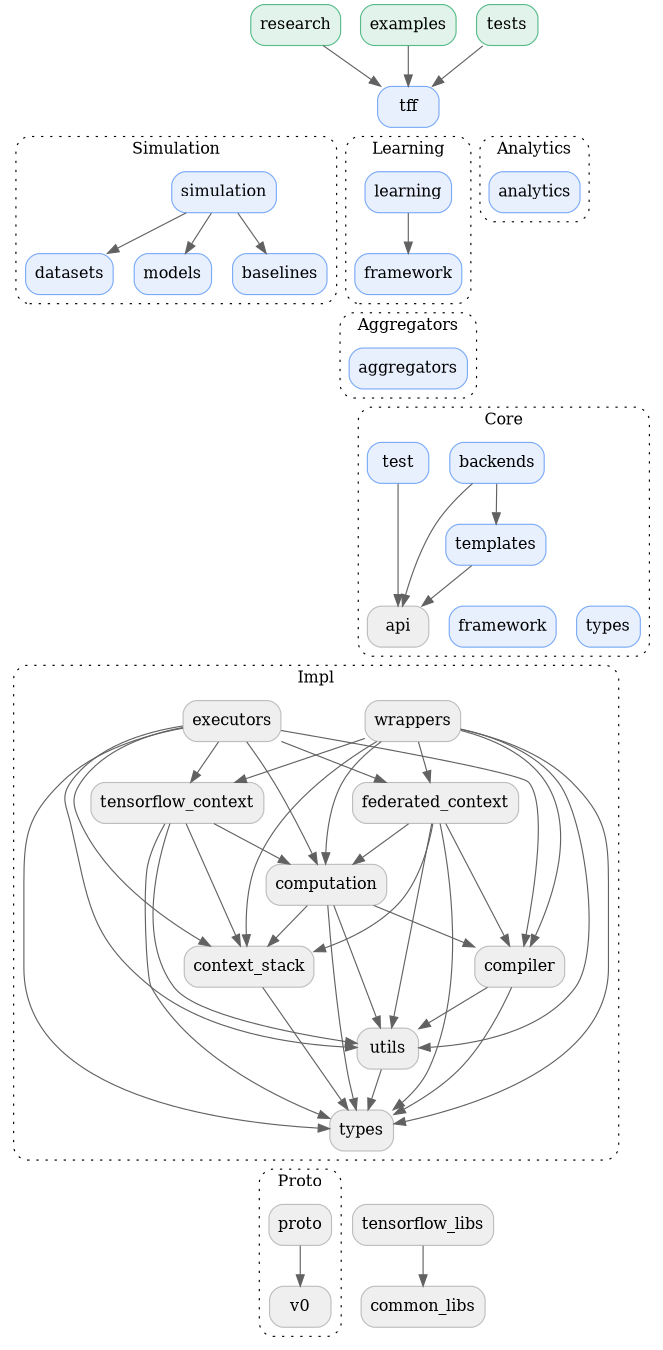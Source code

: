 digraph {
  graph [style="dotted,rounded", size="9 100"]
  node [shape="box", style="rounded,filled", fillcolor="#efefef", color="#bdbdbd"]
  edge [color="#616161"]
  newrank=true

  // Using TFF
  research -> tff
  examples -> tff
  tests -> tff

  research [href="#research" target="_parent", fillcolor="#E2F3EB", color="#57BB8A"]
  examples [href="#examples" target="_parent", fillcolor="#E2F3EB", color="#57BB8A"]
  tests [href="#tests" target="_parent", fillcolor="#E2F3EB", color="#57BB8A"]

  // TFF
  tff -> simulation [arrowhead="none", style="invisible"]
  tff -> learning [arrowhead="none", style="invisible"]
  tff -> analytics [arrowhead="none", style="invisible"]

  tff [href="#tff" target="_parent", fillcolor="#E8F0FE", color="#7BAAF7"]

  // TFF Simulation
  simulation -> simulation_baselines
  simulation -> simulation_datasets
  simulation -> simulation_models
  simulation_datasets -> aggregators [arrowhead="none", style="invisible"]

  subgraph cluster_simulation {
    graph [label="Simulation", href="#tff-simulation" target="_parent"]
    simulation [href="#tff-simulation" target="_parent", fillcolor="#E8F0FE", color="#7BAAF7"]
    simulation_baselines [label="baselines", href="#tff-simulation" target="_parent", fillcolor="#E8F0FE", color="#7BAAF7"]
    simulation_datasets [label="datasets", href="#tff-simulation" target="_parent", fillcolor="#E8F0FE", color="#7BAAF7"]
    simulation_models [label="models", href="#tff-simulation" target="_parent", fillcolor="#E8F0FE", color="#7BAAF7"]
  }

  // TFF Learning
  learning -> learning_framework
  learning_framework -> aggregators [arrowhead="none", style="invisible"]

  subgraph cluster_learning {
    graph [label="Learning", href="#tff-learning" target="_parent"]
    learning [href="#tff-learning" target="_parent", fillcolor="#E8F0FE", color="#7BAAF7"]
    learning_framework [label="framework", href="#tff-learning" target="_parent", fillcolor="#E8F0FE", color="#7BAAF7"]
  }

  // TFF Analytics
  analytics -> aggregators [arrowhead="none", style="invisible"]

  subgraph cluster_analytics {
    graph [label="Analytics", href="#tff-analytics" target="_parent"]
    analytics [href="#tff-analytics" target="_parent", fillcolor="#E8F0FE", color="#7BAAF7"]
  }

  // TFF Aggregators
  aggregators -> core_backends [arrowhead="none", style="invisible"]
  aggregators -> core_test [arrowhead="none", style="invisible"]

  subgraph cluster_aggregators {
    graph [label="Aggregators", href="#tff-aggregators" target="_parent"]
    aggregators [href="#tff-learning" target="_parent", fillcolor="#E8F0FE", color="#7BAAF7"]
  }

  // TFF Core
  core_backends -> core_api
  core_backends -> core_templates
  core_templates -> core_api
  core_test -> core_api
  core_api -> core_framework [arrowhead="none", style="invisible"]
  core_framework -> core_types [arrowhead="none", style="invisible"]

  subgraph cluster_core {
    graph [label="Core", href="#tff-core" target="_parent"]
    core_backends [label="backends", href="#tff-core" target="_parent", fillcolor="#E8F0FE", color="#7BAAF7"]
    core_templates [label="templates", href="#tff-core" target="_parent", fillcolor="#E8F0FE", color="#7BAAF7"]
    core_test [label="test", href="#tff-core" target="_parent", fillcolor="#E8F0FE", color="#7BAAF7"]
    core_api [label="api", href="#tff-core" target="_parent"]
    core_framework [label="framework", href="#tff-core" target="_parent", fillcolor="#E8F0FE", color="#7BAAF7"]
    core_types [label="types", href="#tff-types" target="_parent", fillcolor="#E8F0FE", color="#7BAAF7"]
  }

  core_api -> impl_wrappers [arrowhead="none", style="invisible"]
  core_api -> impl_executors [arrowhead="none", style="invisible"]

  // TFF Impl
  impl_wrappers -> impl_tensorflow_context
  impl_wrappers -> impl_federated_context
  impl_wrappers -> impl_computation
  impl_wrappers -> impl_compiler
  impl_wrappers -> impl_utils
  impl_wrappers -> impl_context_stack
  impl_wrappers -> impl_types
  impl_executors -> impl_tensorflow_context
  impl_executors -> impl_federated_context
  impl_executors -> impl_computation
  impl_executors -> impl_compiler
  impl_executors -> impl_utils
  impl_executors -> impl_context_stack
  impl_executors -> impl_types
  impl_tensorflow_context -> impl_computation
  impl_tensorflow_context -> impl_utils
  impl_tensorflow_context -> impl_context_stack
  impl_tensorflow_context -> impl_types
  impl_federated_context -> impl_computation
  impl_federated_context -> impl_compiler
  impl_federated_context -> impl_utils
  impl_federated_context -> impl_context_stack
  impl_federated_context -> impl_types
  impl_computation -> impl_compiler
  impl_computation -> impl_utils
  impl_computation -> impl_context_stack
  impl_computation -> impl_types
  impl_compiler -> impl_types
  impl_compiler -> impl_utils
  impl_context_stack -> impl_types
  impl_utils -> impl_types
  impl_types -> proto [arrowhead="none", style="invisible"]
  impl_types -> tensorflow_libs [arrowhead="none", style="invisible"]

  subgraph cluster_impl {
    graph [label="Impl", href="#tff-impl" target="_parent"]
    impl_wrappers [label="wrappers", href="#tff-impl" target="_parent"]
    impl_executors [label="executors", href="#tff-impl" target="_parent"]
    impl_tensorflow_context [label="tensorflow_context", href="#tff-impl" target="_parent"]
    impl_federated_context [label="federated_context", href="#tff-impl" target="_parent"]
    impl_computation [label="computation", href="#tff-impl" target="_parent"]
    impl_compiler [label="compiler", href="#tff-impl" target="_parent"]
    impl_context_stack [label="context_stack", href="#tff-impl" target="_parent"]
    impl_utils [label="utils", href="#tff-impl" target="_parent"]
    impl_types [label="types", href="#tff-impl" target="_parent"]
  }

  // TFF Proto
  proto -> proto_v0

  subgraph cluster_proto {
    graph [label="Proto", href="#tff-proto" target="_parent"]
    proto [href="#tff-proto" target="_parent"]
    proto_v0 [label="v0" href="#tff-proto" target="_parent"]
  }

  // Other
  tensorflow_libs [href="#tff-tensorflow-libs" target="_parent"]
  common_libs [href="#tff-common-libs" target="_parent"]
  tensorflow_libs -> common_libs

  // Layout
  {rank=same; examples, tests, research}
  {rank=same; tff}
  {rank=same; simulation, learning, analytics}
  {rank=same; simulation_baselines, simulation_datasets, simulation_models, learning_framework}
  {rank=same; aggregators}
  {rank=same; core_backends, core_test}
  {rank=same; core_templates}
  {rank=same; core_api, core_framework, core_types}
  {rank=same; impl_executors, impl_wrappers}
  {rank=same; impl_tensorflow_context, impl_federated_context}
  {rank=same; impl_computation}
  {rank=same; impl_compiler, impl_context_stack}
  {rank=same; impl_utils}
  {rank=same; impl_types}
  {rank=same; proto, tensorflow_libs}
  {rank=same; common_libs}
}
